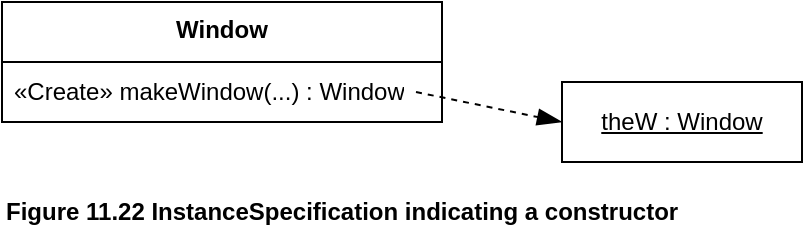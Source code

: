 <mxfile version="21.6.5" type="device">
  <diagram name="Page-1" id="3ZAit32zrTqiZ-fsbfE7">
    <mxGraphModel dx="880" dy="511" grid="1" gridSize="10" guides="1" tooltips="1" connect="1" arrows="1" fold="1" page="1" pageScale="1" pageWidth="1169" pageHeight="827" math="0" shadow="0">
      <root>
        <mxCell id="0" />
        <mxCell id="1" parent="0" />
        <mxCell id="iuJr1k0wRZOC0c3av6Nh-1" value="&lt;b&gt;Window&lt;/b&gt;" style="swimlane;fontStyle=0;align=center;verticalAlign=top;childLayout=stackLayout;horizontal=1;startSize=30;horizontalStack=0;resizeParent=1;resizeParentMax=0;resizeLast=0;collapsible=0;marginBottom=0;html=1;whiteSpace=wrap;" vertex="1" parent="1">
          <mxGeometry x="40" y="40" width="220" height="60" as="geometry" />
        </mxCell>
        <mxCell id="iuJr1k0wRZOC0c3av6Nh-2" value="«Create» makeWindow(...) : Window" style="text;html=1;strokeColor=none;fillColor=none;align=left;verticalAlign=middle;spacingLeft=4;spacingRight=4;overflow=hidden;rotatable=0;points=[[0,0.5],[1,0.5]];portConstraint=eastwest;whiteSpace=wrap;" vertex="1" parent="iuJr1k0wRZOC0c3av6Nh-1">
          <mxGeometry y="30" width="220" height="30" as="geometry" />
        </mxCell>
        <mxCell id="iuJr1k0wRZOC0c3av6Nh-3" value="&lt;u&gt;theW : Window&lt;/u&gt;" style="fontStyle=0;html=1;whiteSpace=wrap;" vertex="1" parent="1">
          <mxGeometry x="320" y="80" width="120" height="40" as="geometry" />
        </mxCell>
        <mxCell id="iuJr1k0wRZOC0c3av6Nh-4" value="" style="endArrow=blockThin;startArrow=none;endFill=1;startFill=0;endSize=10;html=1;verticalAlign=bottom;dashed=1;labelBackgroundColor=none;rounded=0;entryX=0;entryY=0.5;entryDx=0;entryDy=0;" edge="1" parent="1" target="iuJr1k0wRZOC0c3av6Nh-3">
          <mxGeometry width="160" relative="1" as="geometry">
            <mxPoint x="247" y="85" as="sourcePoint" />
            <mxPoint x="530" y="270" as="targetPoint" />
          </mxGeometry>
        </mxCell>
        <mxCell id="iuJr1k0wRZOC0c3av6Nh-5" value="&lt;b&gt;Figure 11.22 InstanceSpecification indicating a constructor&lt;/b&gt;" style="text;html=1;align=left;verticalAlign=middle;resizable=0;points=[];autosize=1;strokeColor=none;fillColor=none;" vertex="1" parent="1">
          <mxGeometry x="40" y="130" width="360" height="30" as="geometry" />
        </mxCell>
      </root>
    </mxGraphModel>
  </diagram>
</mxfile>

